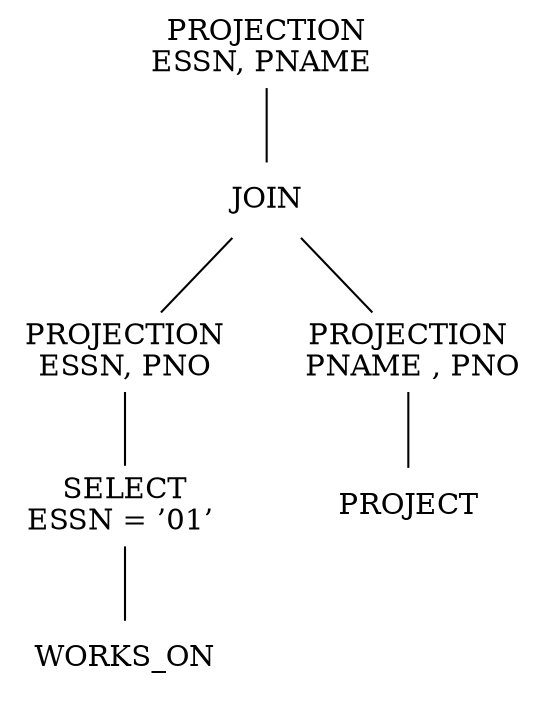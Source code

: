 graph "./pics/sql3optim" {
	node [shape=plaintext]
	"PROJECTION
ESSN, PNAME " -- JOIN

	JOIN
 -- "PROJECTION
ESSN, PNO"
	"PROJECTION
ESSN, PNO" -- "SELECT
ESSN = ’01’ "
	"SELECT
ESSN = ’01’ " -- WORKS_ON
	JOIN
 -- "PROJECTION
 PNAME , PNO"
	"PROJECTION
 PNAME , PNO" -- PROJECT
}

